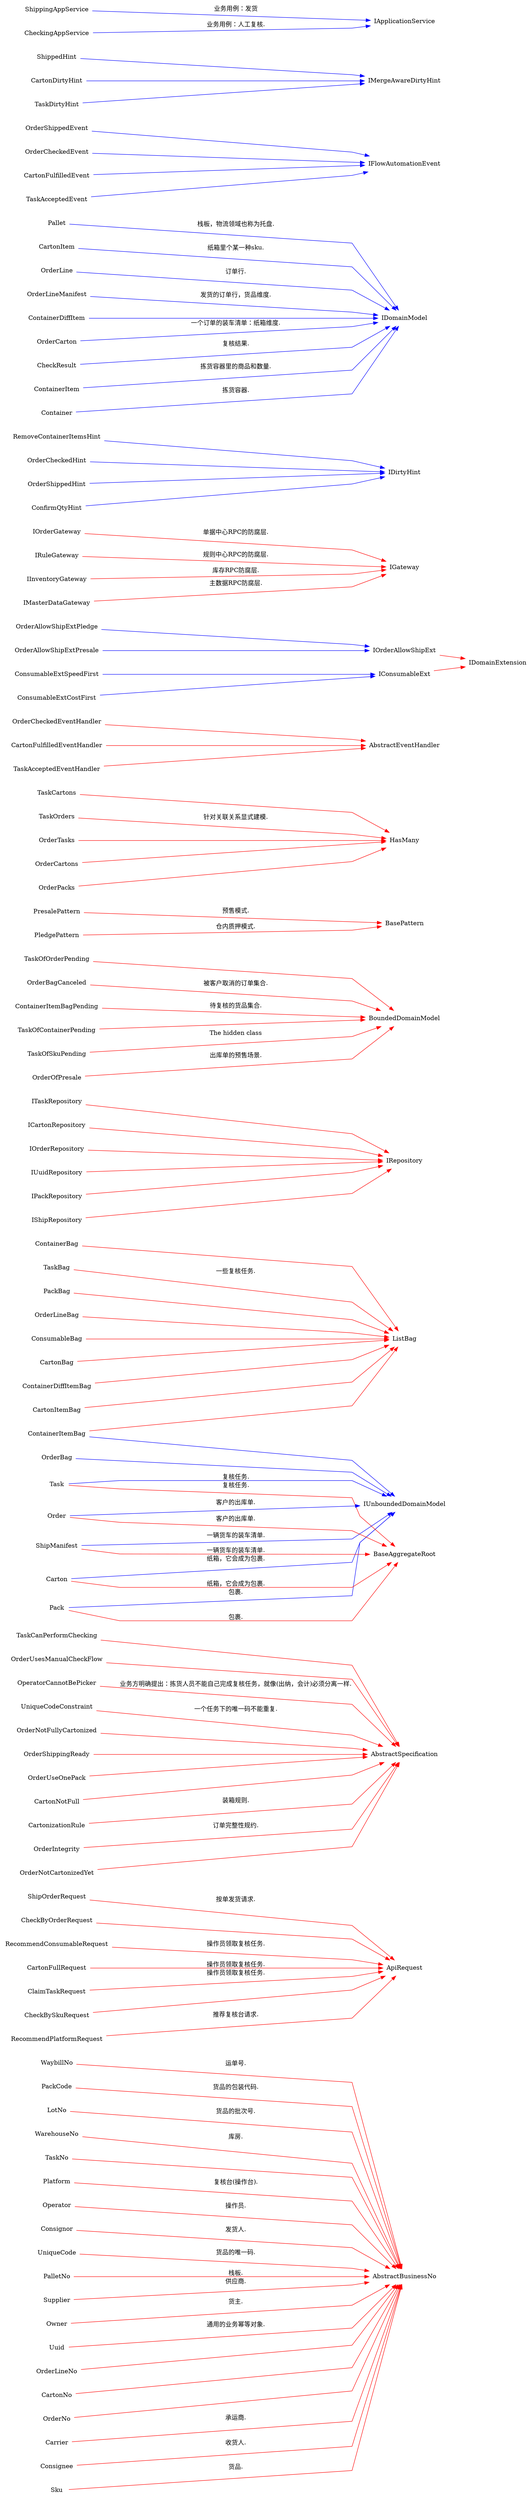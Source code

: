 digraph G {
   rankdir=LR;
   splines = polyline;
   node [shape=none];
WaybillNo -> AbstractBusinessNo  [color=red label="运单号."];
PackCode -> AbstractBusinessNo  [color=red label="货品的包装代码."];
ShipOrderRequest -> ApiRequest  [color=red label="按单发货请求."];
TaskCanPerformChecking -> AbstractSpecification  [color=red label=""];
LotNo -> AbstractBusinessNo  [color=red label="货品的批次号."];
TaskBag -> ListBag  [color=red label="一些复核任务."];
CheckByOrderRequest -> ApiRequest  [color=red label=""];
OrderUsesManualCheckFlow -> AbstractSpecification  [color=red label=""];
WarehouseNo -> AbstractBusinessNo  [color=red label="库房."];
Pack -> BaseAggregateRoot  [color=red label="包裹."];
ITaskRepository -> IRepository  [color=red label=""];
TaskNo -> AbstractBusinessNo  [color=red label=""];
OperatorCannotBePicker -> AbstractSpecification  [color=red label="业务方明确提出：拣货人员不能自己完成复核任务，就像(出纳，会计)必须分离一样."];
Platform -> AbstractBusinessNo  [color=red label="复核台(操作台)."];
TaskOfOrderPending -> BoundedDomainModel  [color=red label=""];
RecommendConsumableRequest -> ApiRequest  [color=red label="操作员领取复核任务."];
PresalePattern -> BasePattern  [color=red label="预售模式."];
PackBag -> ListBag  [color=red label=""];
UniqueCodeConstraint -> AbstractSpecification  [color=red label="一个任务下的唯一码不能重复."];
OrderNotFullyCartonized -> AbstractSpecification  [color=red label=""];
ICartonRepository -> IRepository  [color=red label=""];
Carton -> BaseAggregateRoot  [color=red label="纸箱，它会成为包裹."];
TaskCartons -> HasMany  [color=red label=""];
OrderShippingReady -> AbstractSpecification  [color=red label=""];
OrderCheckedEventHandler -> AbstractEventHandler  [color=red label=""];
IOrderRepository -> IRepository  [color=red label=""];
Operator -> AbstractBusinessNo  [color=red label="操作员."];
Consignor -> AbstractBusinessNo  [color=red label="发货人."];
OrderUseOnePack -> AbstractSpecification  [color=red label=""];
CartonNotFull -> AbstractSpecification  [color=red label=""];
UniqueCode -> AbstractBusinessNo  [color=red label="货品的唯一码."];
PledgePattern -> BasePattern  [color=red label="仓内质押模式."];
TaskOrders -> HasMany  [color=red label="针对关联关系显式建模."];
Task -> BaseAggregateRoot  [color=red label="复核任务."];
PalletNo -> AbstractBusinessNo  [color=red label="栈板."];
OrderLineBag -> ListBag  [color=red label=""];
IConsumableExt -> IDomainExtension  [color=red label=""];
OrderBagCanceled -> BoundedDomainModel  [color=red label="被客户取消的订单集合."];
CartonizationRule -> AbstractSpecification  [color=red label="装箱规则."];
ContainerItemBagPending -> BoundedDomainModel  [color=red label="待复核的货品集合."];
Supplier -> AbstractBusinessNo  [color=red label="供应商."];
IUuidRepository -> IRepository  [color=red label=""];
CartonFullRequest -> ApiRequest  [color=red label="操作员领取复核任务."];
TaskOfContainerPending -> BoundedDomainModel  [color=red label=""];
ConsumableBag -> ListBag  [color=red label=""];
OrderIntegrity -> AbstractSpecification  [color=red label="订单完整性规约."];
IPackRepository -> IRepository  [color=red label=""];
CartonBag -> ListBag  [color=red label=""];
ContainerItemBag -> ListBag  [color=red label=""];
IOrderAllowShipExt -> IDomainExtension  [color=red label=""];
CartonFulfilledEventHandler -> AbstractEventHandler  [color=red label=""];
ContainerDiffItemBag -> ListBag  [color=red label=""];
ShipManifest -> BaseAggregateRoot  [color=red label="一辆货车的装车清单."];
ClaimTaskRequest -> ApiRequest  [color=red label="操作员领取复核任务."];
Order -> BaseAggregateRoot  [color=red label="客户的出库单."];
CartonItemBag -> ListBag  [color=red label=""];
Owner -> AbstractBusinessNo  [color=red label="货主."];
TaskAcceptedEventHandler -> AbstractEventHandler  [color=red label=""];
IOrderGateway -> IGateway  [color=red label="单据中心RPC的防腐层."];
TaskOfSkuPending -> BoundedDomainModel  [color=red label="The hidden class"];
OrderOfPresale -> BoundedDomainModel  [color=red label="出库单的预售场景."];
CheckBySkuRequest -> ApiRequest  [color=red label=""];
OrderTasks -> HasMany  [color=red label=""];
RecommendPlatformRequest -> ApiRequest  [color=red label="推荐复核台请求."];
Uuid -> AbstractBusinessNo  [color=red label="通用的业务幂等对象."];
OrderLineNo -> AbstractBusinessNo  [color=red label=""];
IRuleGateway -> IGateway  [color=red label="规则中心RPC的防腐层."];
IInventoryGateway -> IGateway  [color=red label="库存RPC防腐层."];
CartonNo -> AbstractBusinessNo  [color=red label=""];
OrderNo -> AbstractBusinessNo  [color=red label=""];
OrderNotCartonizedYet -> AbstractSpecification  [color=red label=""];
OrderCartons -> HasMany  [color=red label=""];
IMasterDataGateway -> IGateway  [color=red label="主数据RPC防腐层."];
IShipRepository -> IRepository  [color=red label=""];
Carrier -> AbstractBusinessNo  [color=red label="承运商."];
OrderPacks -> HasMany  [color=red label=""];
Consignee -> AbstractBusinessNo  [color=red label="收货人."];
ContainerBag -> ListBag  [color=red label=""];
Sku -> AbstractBusinessNo  [color=red label="货品."];
RemoveContainerItemsHint -> IDirtyHint  [color=blue label=""];
Pallet -> IDomainModel  [color=blue label="栈板，物流领域也称为托盘."];
Carton -> IUnboundedDomainModel  [color=blue label="纸箱，它会成为包裹."];
CartonItem -> IDomainModel  [color=blue label="纸箱里个某一种sku."];
OrderLine -> IDomainModel  [color=blue label="订单行."];
OrderShippedEvent -> IFlowAutomationEvent  [color=blue label=""];
OrderLineManifest -> IDomainModel  [color=blue label="发货的订单行，货品维度."];
OrderAllowShipExtPledge -> IOrderAllowShipExt  [color=blue label=""];
ShippedHint -> IMergeAwareDirtyHint  [color=blue label=""];
ContainerDiffItem -> IDomainModel  [color=blue label=""];
Task -> IUnboundedDomainModel  [color=blue label="复核任务."];
ConsumableExtSpeedFirst -> IConsumableExt  [color=blue label=""];
OrderCheckedHint -> IDirtyHint  [color=blue label=""];
OrderCheckedEvent -> IFlowAutomationEvent  [color=blue label=""];
OrderShippedHint -> IDirtyHint  [color=blue label=""];
OrderCarton -> IDomainModel  [color=blue label="一个订单的装车清单：纸箱维度."];
ContainerItemBag -> IUnboundedDomainModel  [color=blue label=""];
CartonDirtyHint -> IMergeAwareDirtyHint  [color=blue label=""];
CheckResult -> IDomainModel  [color=blue label="复核结果."];
ConfirmQtyHint -> IDirtyHint  [color=blue label=""];
TaskDirtyHint -> IMergeAwareDirtyHint  [color=blue label=""];
ContainerItem -> IDomainModel  [color=blue label="拣货容器里的商品和数量."];
Container -> IDomainModel  [color=blue label="拣货容器."];
ShipManifest -> IUnboundedDomainModel  [color=blue label="一辆货车的装车清单."];
CartonFulfilledEvent -> IFlowAutomationEvent  [color=blue label=""];
ShippingAppService -> IApplicationService  [color=blue label="业务用例：发货"];
TaskAcceptedEvent -> IFlowAutomationEvent  [color=blue label=""];
ConsumableExtCostFirst -> IConsumableExt  [color=blue label=""];
OrderBag -> IUnboundedDomainModel  [color=blue label=""];
OrderAllowShipExtPresale -> IOrderAllowShipExt  [color=blue label=""];
Order -> IUnboundedDomainModel  [color=blue label="客户的出库单."];
CheckingAppService -> IApplicationService  [color=blue label="业务用例：人工复核."];
Pack -> IUnboundedDomainModel  [color=blue label="包裹."];
}